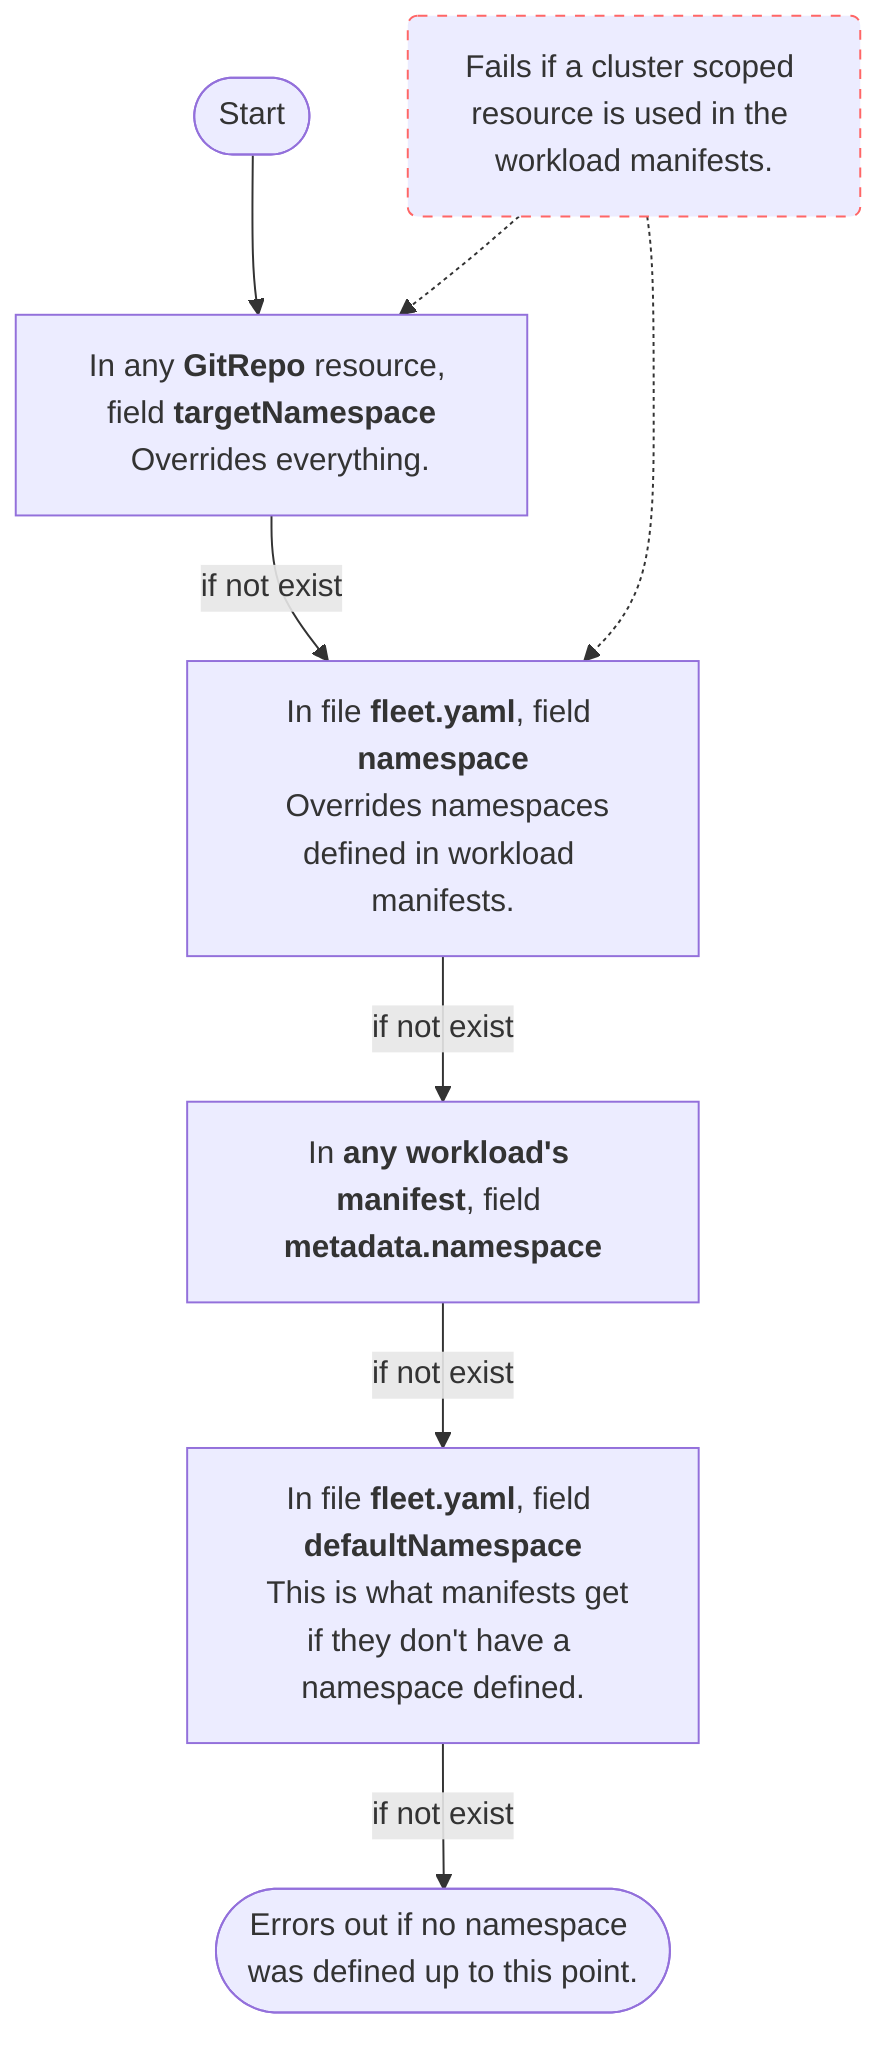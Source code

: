 graph TD
  start([Start]) --> gitRepoNS

  failsForClusterScopedResources("`Fails if a cluster scoped resource is used in the workload manifests.`")
  style failsForClusterScopedResources stroke:#f66,stroke-dasharray: 5, 5

  gitRepoNS["`In any **GitRepo** resource, field **targetNamespace**

  Overrides everything.`"]


  fleetYamlNS["`In file **fleet.yaml**, field **namespace**

  Overrides namespaces defined in workload manifests.`"]

  workloadNS["`In **any workload's manifest**, field **metadata.namespace**`"]

  fleetYamlDefaultNS["`In file **fleet.yaml**, field **defaultNamespace**

  This is what manifests get if they don't have a namespace defined.`"]

  failsForClusterScopedResources .-> gitRepoNS
  failsForClusterScopedResources .-> fleetYamlNS

  gitRepoNS -->|if not exist| fleetYamlNS
  fleetYamlNS -->|if not exist| workloadNS
  workloadNS -->|if not exist| fleetYamlDefaultNS

  ende(["`Errors out if no namespace was defined up to this point.`"])

  fleetYamlDefaultNS -->|if not exist| ende